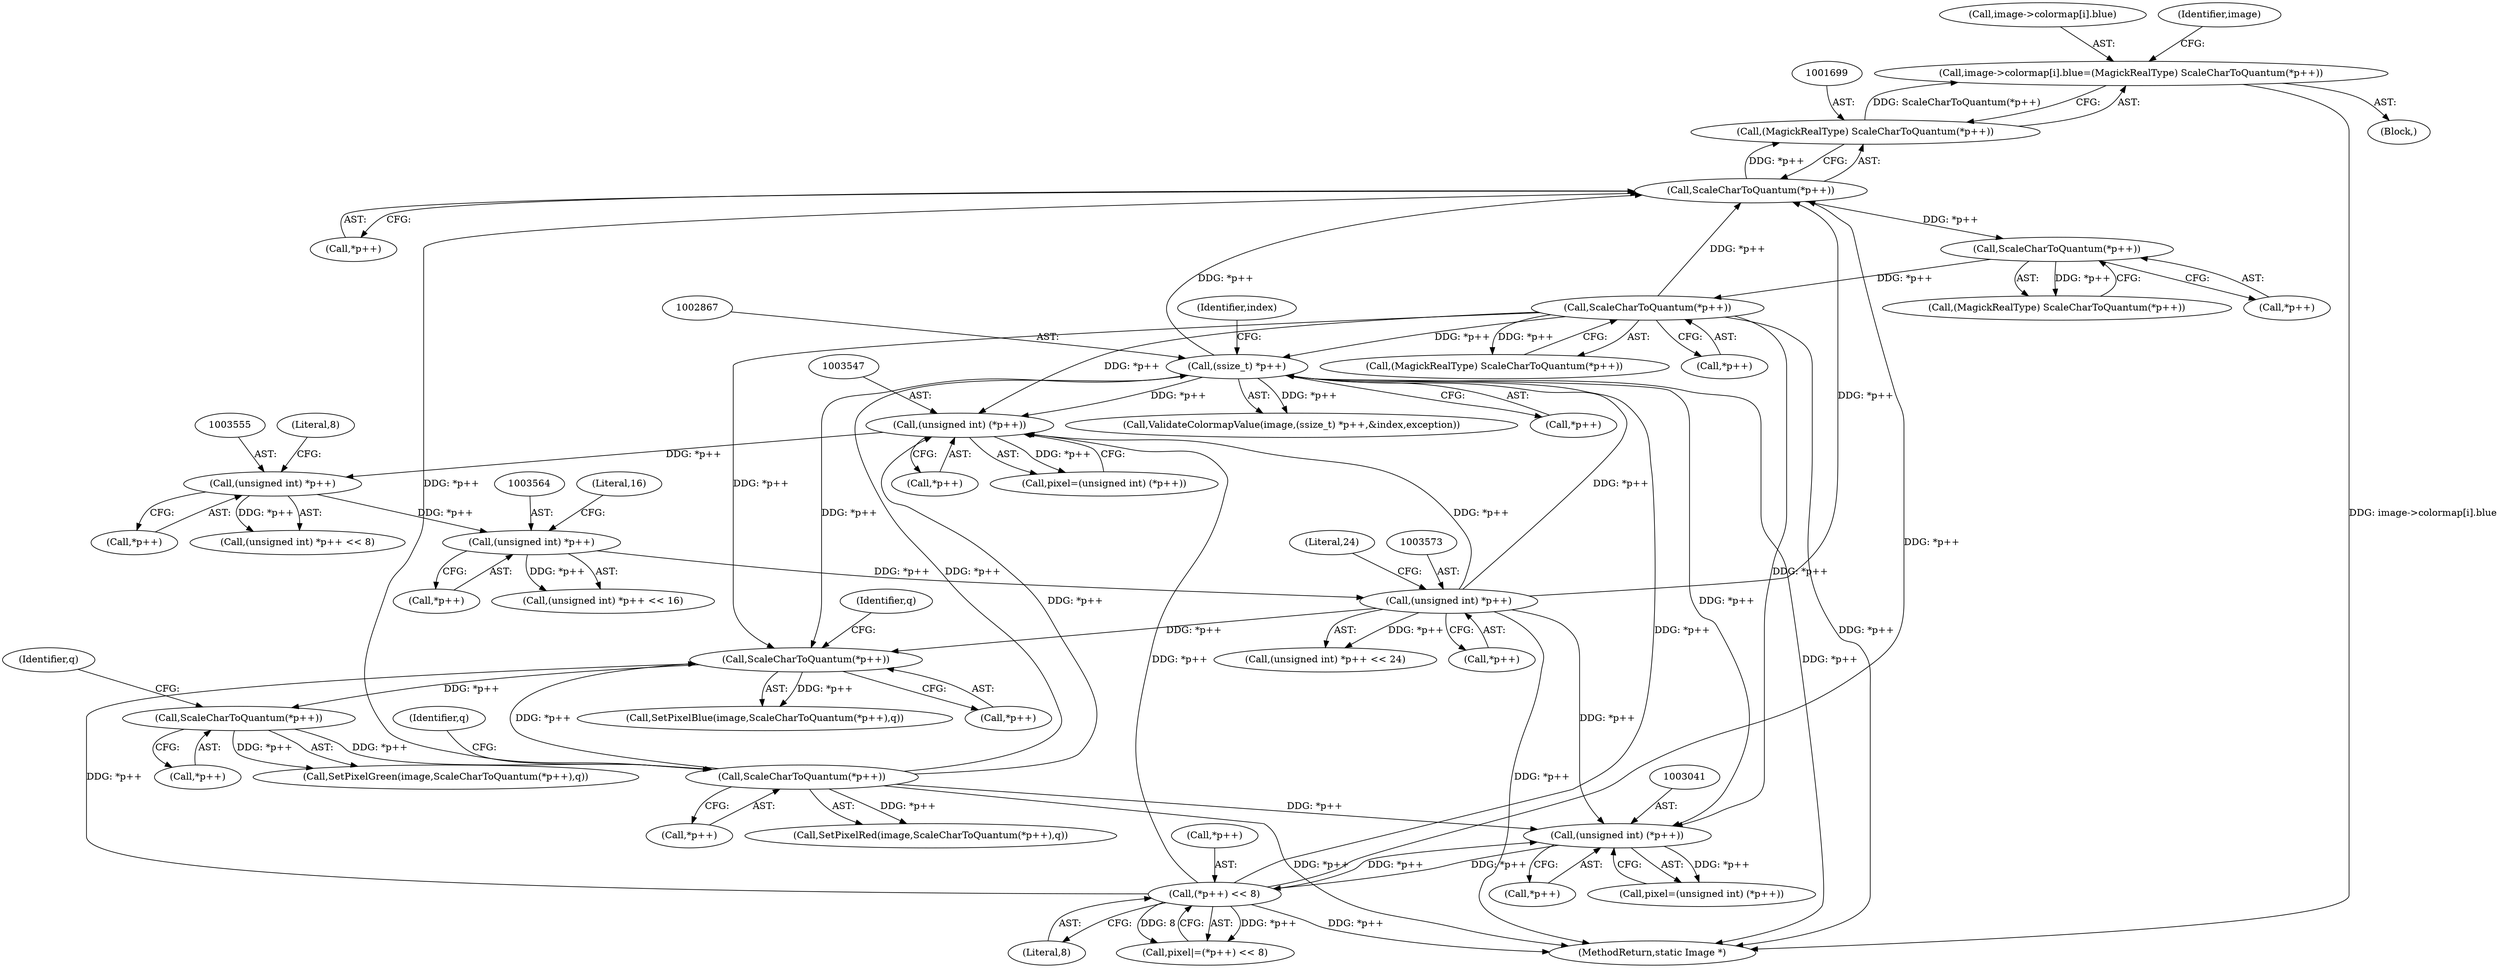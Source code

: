 digraph "0_ImageMagick_ecb31dbad39ccdc65868d5d2a37f0f0521250832@array" {
"1001690" [label="(Call,image->colormap[i].blue=(MagickRealType) ScaleCharToQuantum(*p++))"];
"1001698" [label="(Call,(MagickRealType) ScaleCharToQuantum(*p++))"];
"1001700" [label="(Call,ScaleCharToQuantum(*p++))"];
"1002866" [label="(Call,(ssize_t) *p++)"];
"1003572" [label="(Call,(unsigned int) *p++)"];
"1003563" [label="(Call,(unsigned int) *p++)"];
"1003554" [label="(Call,(unsigned int) *p++)"];
"1003546" [label="(Call,(unsigned int) (*p++))"];
"1001728" [label="(Call,ScaleCharToQuantum(*p++))"];
"1001714" [label="(Call,ScaleCharToQuantum(*p++))"];
"1003391" [label="(Call,ScaleCharToQuantum(*p++))"];
"1003384" [label="(Call,ScaleCharToQuantum(*p++))"];
"1003377" [label="(Call,ScaleCharToQuantum(*p++))"];
"1003047" [label="(Call,(*p++) << 8)"];
"1003040" [label="(Call,(unsigned int) (*p++))"];
"1003381" [label="(Identifier,q)"];
"1003553" [label="(Call,(unsigned int) *p++ << 8)"];
"1003051" [label="(Literal,8)"];
"1002864" [label="(Call,ValidateColormapValue(image,(ssize_t) *p++,&index,exception))"];
"1003556" [label="(Call,*p++)"];
"1003045" [label="(Call,pixel|=(*p++) << 8)"];
"1003382" [label="(Call,SetPixelGreen(image,ScaleCharToQuantum(*p++),q))"];
"1003384" [label="(Call,ScaleCharToQuantum(*p++))"];
"1003544" [label="(Call,pixel=(unsigned int) (*p++))"];
"1003040" [label="(Call,(unsigned int) (*p++))"];
"1003562" [label="(Call,(unsigned int) *p++ << 16)"];
"1003554" [label="(Call,(unsigned int) *p++)"];
"1001691" [label="(Call,image->colormap[i].blue)"];
"1003395" [label="(Identifier,q)"];
"1001690" [label="(Call,image->colormap[i].blue=(MagickRealType) ScaleCharToQuantum(*p++))"];
"1001728" [label="(Call,ScaleCharToQuantum(*p++))"];
"1003038" [label="(Call,pixel=(unsigned int) (*p++))"];
"1003391" [label="(Call,ScaleCharToQuantum(*p++))"];
"1003392" [label="(Call,*p++)"];
"1001712" [label="(Call,(MagickRealType) ScaleCharToQuantum(*p++))"];
"1002872" [label="(Identifier,index)"];
"1003563" [label="(Call,(unsigned int) *p++)"];
"1003385" [label="(Call,*p++)"];
"1001698" [label="(Call,(MagickRealType) ScaleCharToQuantum(*p++))"];
"1003572" [label="(Call,(unsigned int) *p++)"];
"1003048" [label="(Call,*p++)"];
"1001700" [label="(Call,ScaleCharToQuantum(*p++))"];
"1001708" [label="(Identifier,image)"];
"1003568" [label="(Literal,16)"];
"1003565" [label="(Call,*p++)"];
"1003375" [label="(Call,SetPixelBlue(image,ScaleCharToQuantum(*p++),q))"];
"1003378" [label="(Call,*p++)"];
"1001701" [label="(Call,*p++)"];
"1003548" [label="(Call,*p++)"];
"1003571" [label="(Call,(unsigned int) *p++ << 24)"];
"1001729" [label="(Call,*p++)"];
"1003389" [label="(Call,SetPixelRed(image,ScaleCharToQuantum(*p++),q))"];
"1001714" [label="(Call,ScaleCharToQuantum(*p++))"];
"1003546" [label="(Call,(unsigned int) (*p++))"];
"1002866" [label="(Call,(ssize_t) *p++)"];
"1002868" [label="(Call,*p++)"];
"1003577" [label="(Literal,24)"];
"1001726" [label="(Call,(MagickRealType) ScaleCharToQuantum(*p++))"];
"1003388" [label="(Identifier,q)"];
"1003042" [label="(Call,*p++)"];
"1003949" [label="(MethodReturn,static Image *)"];
"1001689" [label="(Block,)"];
"1003574" [label="(Call,*p++)"];
"1001715" [label="(Call,*p++)"];
"1003559" [label="(Literal,8)"];
"1003377" [label="(Call,ScaleCharToQuantum(*p++))"];
"1003047" [label="(Call,(*p++) << 8)"];
"1001690" -> "1001689"  [label="AST: "];
"1001690" -> "1001698"  [label="CFG: "];
"1001691" -> "1001690"  [label="AST: "];
"1001698" -> "1001690"  [label="AST: "];
"1001708" -> "1001690"  [label="CFG: "];
"1001690" -> "1003949"  [label="DDG: image->colormap[i].blue"];
"1001698" -> "1001690"  [label="DDG: ScaleCharToQuantum(*p++)"];
"1001698" -> "1001700"  [label="CFG: "];
"1001699" -> "1001698"  [label="AST: "];
"1001700" -> "1001698"  [label="AST: "];
"1001700" -> "1001698"  [label="DDG: *p++"];
"1001700" -> "1001701"  [label="CFG: "];
"1001701" -> "1001700"  [label="AST: "];
"1002866" -> "1001700"  [label="DDG: *p++"];
"1003572" -> "1001700"  [label="DDG: *p++"];
"1001728" -> "1001700"  [label="DDG: *p++"];
"1003391" -> "1001700"  [label="DDG: *p++"];
"1003047" -> "1001700"  [label="DDG: *p++"];
"1001700" -> "1001714"  [label="DDG: *p++"];
"1002866" -> "1002864"  [label="AST: "];
"1002866" -> "1002868"  [label="CFG: "];
"1002867" -> "1002866"  [label="AST: "];
"1002868" -> "1002866"  [label="AST: "];
"1002872" -> "1002866"  [label="CFG: "];
"1002866" -> "1003949"  [label="DDG: *p++"];
"1002866" -> "1002864"  [label="DDG: *p++"];
"1003572" -> "1002866"  [label="DDG: *p++"];
"1001728" -> "1002866"  [label="DDG: *p++"];
"1003391" -> "1002866"  [label="DDG: *p++"];
"1003047" -> "1002866"  [label="DDG: *p++"];
"1002866" -> "1003040"  [label="DDG: *p++"];
"1002866" -> "1003377"  [label="DDG: *p++"];
"1002866" -> "1003546"  [label="DDG: *p++"];
"1003572" -> "1003571"  [label="AST: "];
"1003572" -> "1003574"  [label="CFG: "];
"1003573" -> "1003572"  [label="AST: "];
"1003574" -> "1003572"  [label="AST: "];
"1003577" -> "1003572"  [label="CFG: "];
"1003572" -> "1003949"  [label="DDG: *p++"];
"1003572" -> "1003040"  [label="DDG: *p++"];
"1003572" -> "1003377"  [label="DDG: *p++"];
"1003572" -> "1003546"  [label="DDG: *p++"];
"1003572" -> "1003571"  [label="DDG: *p++"];
"1003563" -> "1003572"  [label="DDG: *p++"];
"1003563" -> "1003562"  [label="AST: "];
"1003563" -> "1003565"  [label="CFG: "];
"1003564" -> "1003563"  [label="AST: "];
"1003565" -> "1003563"  [label="AST: "];
"1003568" -> "1003563"  [label="CFG: "];
"1003563" -> "1003562"  [label="DDG: *p++"];
"1003554" -> "1003563"  [label="DDG: *p++"];
"1003554" -> "1003553"  [label="AST: "];
"1003554" -> "1003556"  [label="CFG: "];
"1003555" -> "1003554"  [label="AST: "];
"1003556" -> "1003554"  [label="AST: "];
"1003559" -> "1003554"  [label="CFG: "];
"1003554" -> "1003553"  [label="DDG: *p++"];
"1003546" -> "1003554"  [label="DDG: *p++"];
"1003546" -> "1003544"  [label="AST: "];
"1003546" -> "1003548"  [label="CFG: "];
"1003547" -> "1003546"  [label="AST: "];
"1003548" -> "1003546"  [label="AST: "];
"1003544" -> "1003546"  [label="CFG: "];
"1003546" -> "1003544"  [label="DDG: *p++"];
"1001728" -> "1003546"  [label="DDG: *p++"];
"1003391" -> "1003546"  [label="DDG: *p++"];
"1003047" -> "1003546"  [label="DDG: *p++"];
"1001728" -> "1001726"  [label="AST: "];
"1001728" -> "1001729"  [label="CFG: "];
"1001729" -> "1001728"  [label="AST: "];
"1001726" -> "1001728"  [label="CFG: "];
"1001728" -> "1003949"  [label="DDG: *p++"];
"1001728" -> "1001726"  [label="DDG: *p++"];
"1001714" -> "1001728"  [label="DDG: *p++"];
"1001728" -> "1003040"  [label="DDG: *p++"];
"1001728" -> "1003377"  [label="DDG: *p++"];
"1001714" -> "1001712"  [label="AST: "];
"1001714" -> "1001715"  [label="CFG: "];
"1001715" -> "1001714"  [label="AST: "];
"1001712" -> "1001714"  [label="CFG: "];
"1001714" -> "1001712"  [label="DDG: *p++"];
"1003391" -> "1003389"  [label="AST: "];
"1003391" -> "1003392"  [label="CFG: "];
"1003392" -> "1003391"  [label="AST: "];
"1003395" -> "1003391"  [label="CFG: "];
"1003391" -> "1003949"  [label="DDG: *p++"];
"1003391" -> "1003040"  [label="DDG: *p++"];
"1003391" -> "1003377"  [label="DDG: *p++"];
"1003391" -> "1003389"  [label="DDG: *p++"];
"1003384" -> "1003391"  [label="DDG: *p++"];
"1003384" -> "1003382"  [label="AST: "];
"1003384" -> "1003385"  [label="CFG: "];
"1003385" -> "1003384"  [label="AST: "];
"1003388" -> "1003384"  [label="CFG: "];
"1003384" -> "1003382"  [label="DDG: *p++"];
"1003377" -> "1003384"  [label="DDG: *p++"];
"1003377" -> "1003375"  [label="AST: "];
"1003377" -> "1003378"  [label="CFG: "];
"1003378" -> "1003377"  [label="AST: "];
"1003381" -> "1003377"  [label="CFG: "];
"1003377" -> "1003375"  [label="DDG: *p++"];
"1003047" -> "1003377"  [label="DDG: *p++"];
"1003047" -> "1003045"  [label="AST: "];
"1003047" -> "1003051"  [label="CFG: "];
"1003048" -> "1003047"  [label="AST: "];
"1003051" -> "1003047"  [label="AST: "];
"1003045" -> "1003047"  [label="CFG: "];
"1003047" -> "1003949"  [label="DDG: *p++"];
"1003047" -> "1003040"  [label="DDG: *p++"];
"1003047" -> "1003045"  [label="DDG: *p++"];
"1003047" -> "1003045"  [label="DDG: 8"];
"1003040" -> "1003047"  [label="DDG: *p++"];
"1003040" -> "1003038"  [label="AST: "];
"1003040" -> "1003042"  [label="CFG: "];
"1003041" -> "1003040"  [label="AST: "];
"1003042" -> "1003040"  [label="AST: "];
"1003038" -> "1003040"  [label="CFG: "];
"1003040" -> "1003038"  [label="DDG: *p++"];
}
